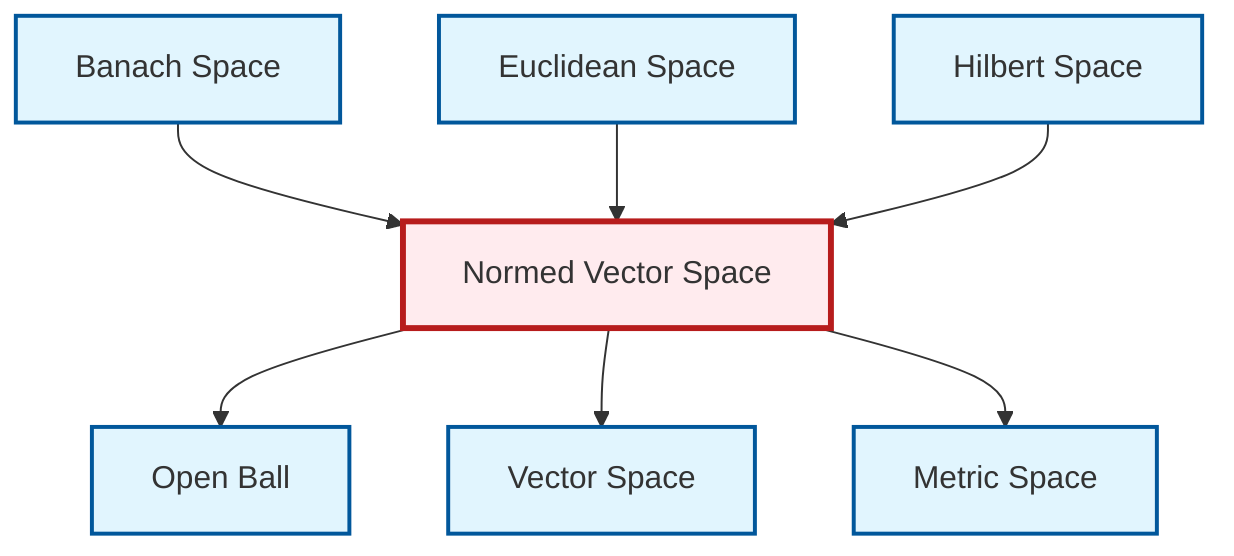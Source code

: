 graph TD
    classDef definition fill:#e1f5fe,stroke:#01579b,stroke-width:2px
    classDef theorem fill:#f3e5f5,stroke:#4a148c,stroke-width:2px
    classDef axiom fill:#fff3e0,stroke:#e65100,stroke-width:2px
    classDef example fill:#e8f5e9,stroke:#1b5e20,stroke-width:2px
    classDef current fill:#ffebee,stroke:#b71c1c,stroke-width:3px
    def-open-ball["Open Ball"]:::definition
    def-metric-space["Metric Space"]:::definition
    def-normed-vector-space["Normed Vector Space"]:::definition
    def-banach-space["Banach Space"]:::definition
    def-euclidean-space["Euclidean Space"]:::definition
    def-vector-space["Vector Space"]:::definition
    def-hilbert-space["Hilbert Space"]:::definition
    def-normed-vector-space --> def-open-ball
    def-banach-space --> def-normed-vector-space
    def-normed-vector-space --> def-vector-space
    def-normed-vector-space --> def-metric-space
    def-euclidean-space --> def-normed-vector-space
    def-hilbert-space --> def-normed-vector-space
    class def-normed-vector-space current